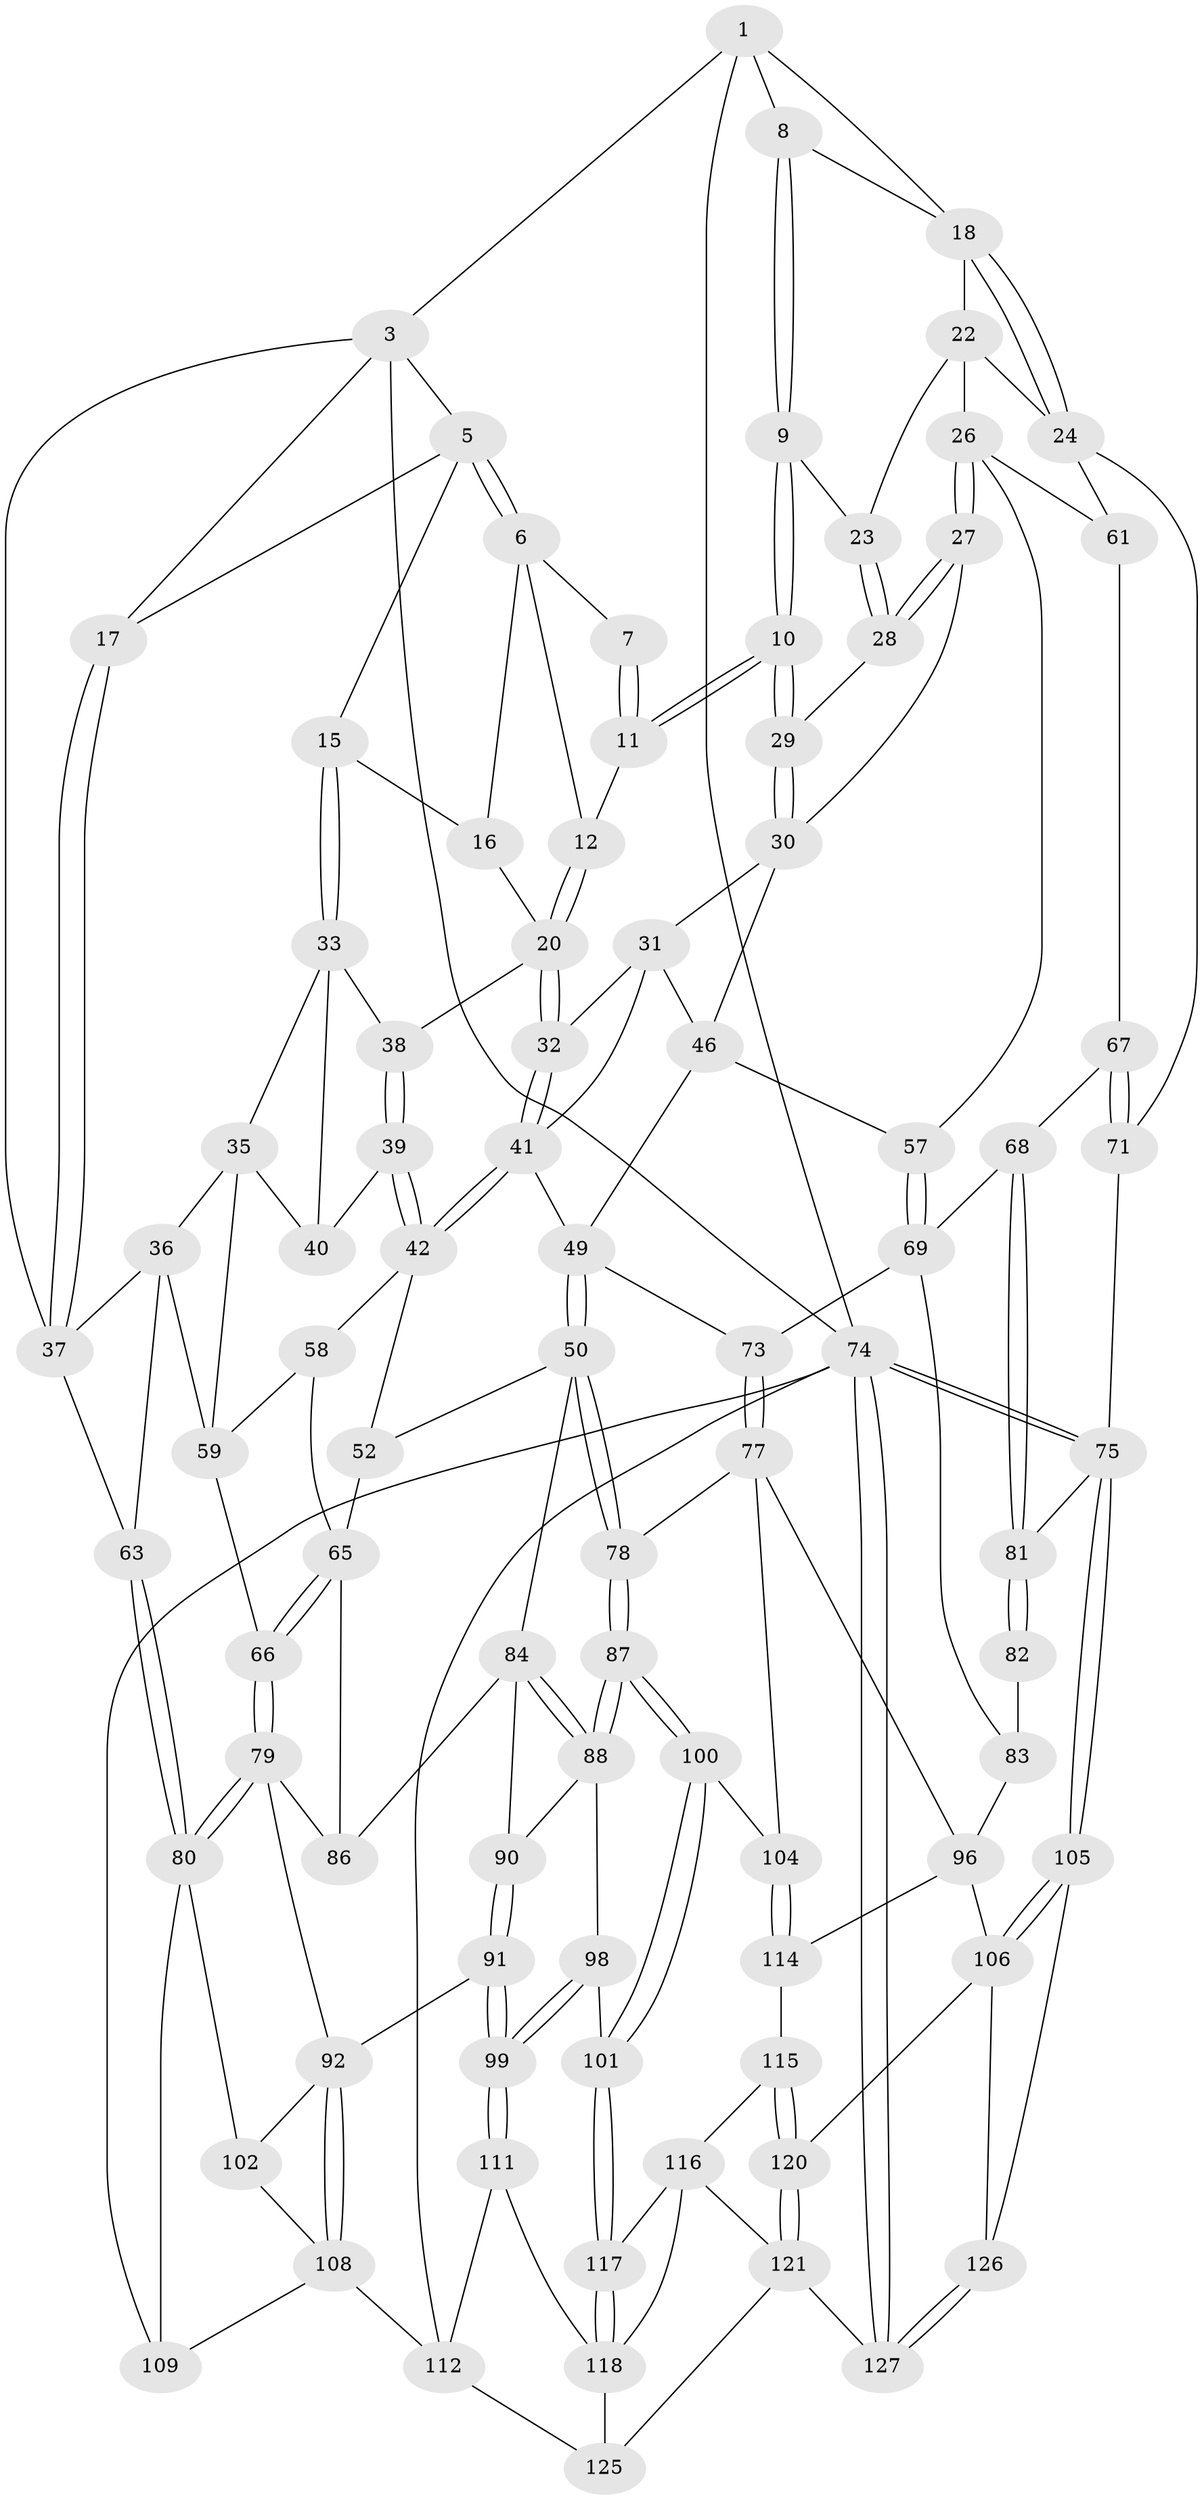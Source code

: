 // Generated by graph-tools (version 1.1) at 2025/52/02/27/25 19:52:42]
// undirected, 89 vertices, 203 edges
graph export_dot {
graph [start="1"]
  node [color=gray90,style=filled];
  1 [pos="+0.8143336717171078+0",super="+2"];
  3 [pos="+0+0",super="+4"];
  5 [pos="+0.2240388509471545+0",super="+14"];
  6 [pos="+0.5163488018232669+0",super="+13"];
  7 [pos="+0.645754552009264+0"];
  8 [pos="+0.7408622716094814+0.11333440135190341"];
  9 [pos="+0.6730740253805709+0.15703273839329446"];
  10 [pos="+0.6726049834470326+0.15723260213724885"];
  11 [pos="+0.6648899199318958+0.15079915106103375"];
  12 [pos="+0.5613800671951762+0.14113345073144648"];
  15 [pos="+0.28209157146588754+0.1061949437309614"];
  16 [pos="+0.44911795443630464+0.11544016969741785"];
  17 [pos="+0.04537685628116321+0.23113638013302615"];
  18 [pos="+1+0",super="+19"];
  20 [pos="+0.5075933069824015+0.18442924076504466",super="+21"];
  22 [pos="+0.8422162891809775+0.15744534112150735",super="+25"];
  23 [pos="+0.8168376077058775+0.17974610221227827"];
  24 [pos="+1+0.15634288707587354",super="+60"];
  26 [pos="+0.8625388405709985+0.32422901584087976",super="+56"];
  27 [pos="+0.7974510816143646+0.28286829743553216"];
  28 [pos="+0.7750199223075341+0.24955825038133125"];
  29 [pos="+0.6827752824963643+0.22454133142218183"];
  30 [pos="+0.6776499620927809+0.23313400187473396",super="+43"];
  31 [pos="+0.5853292558977345+0.28892631314313344",super="+44"];
  32 [pos="+0.5077408859823221+0.19054160984463187"];
  33 [pos="+0.28614715834227894+0.12972824647703735",super="+34"];
  35 [pos="+0.15614125827216613+0.30395115512072673",super="+48"];
  36 [pos="+0.10870218904714167+0.3006938156772627",super="+62"];
  37 [pos="+0.04399227736037949+0.23373146069476275",super="+47"];
  38 [pos="+0.3468724638614054+0.19679279110955183"];
  39 [pos="+0.3846484102577246+0.3124016586632939"];
  40 [pos="+0.33106394389216365+0.31770065720620166"];
  41 [pos="+0.4274242661723877+0.30344735248276045",super="+45"];
  42 [pos="+0.39697078204666497+0.3207950906106811",super="+53"];
  46 [pos="+0.700558074523201+0.37637111849549776",super="+54"];
  49 [pos="+0.543122878047921+0.45147804456136936",super="+55"];
  50 [pos="+0.5148958494052663+0.4748974366671695",super="+51"];
  52 [pos="+0.44057590832800086+0.4598571887154509"];
  57 [pos="+0.81481198225275+0.41149039385921543"];
  58 [pos="+0.25567345894916765+0.4267518728453697"];
  59 [pos="+0.23521072006298874+0.39840153645242593",super="+64"];
  61 [pos="+0.9195295740132888+0.4375526260393288"];
  63 [pos="+0+0.5566016205889041"];
  65 [pos="+0.2558755796265609+0.432719300549056",super="+70"];
  66 [pos="+0.18825576866878432+0.5736102564428983"];
  67 [pos="+0.9211928203962692+0.44132761195986375"];
  68 [pos="+0.926914483334547+0.5165846827585202"];
  69 [pos="+0.8212800587406623+0.5122256240412061",super="+72"];
  71 [pos="+1+0.4911543587131145"];
  73 [pos="+0.7208397793690832+0.5995218216372511"];
  74 [pos="+1+1",super="+110"];
  75 [pos="+1+0.7843586149245246",super="+76"];
  77 [pos="+0.6949192091146333+0.6262149020569237",super="+97"];
  78 [pos="+0.615722031332925+0.6224610449887961"];
  79 [pos="+0.19437672220764635+0.5895013077480608",super="+89"];
  80 [pos="+0+0.5737978386663343",super="+103"];
  81 [pos="+1+0.6338203866275012"];
  82 [pos="+0.9416241767092758+0.6336094361643876"];
  83 [pos="+0.8237310740628735+0.6101414875378072",super="+95"];
  84 [pos="+0.4549752035057198+0.6156519297939655",super="+85"];
  86 [pos="+0.3279635983007795+0.561937395276668"];
  87 [pos="+0.532818980487167+0.6940501281698845"];
  88 [pos="+0.47385143182352024+0.6522788348629781",super="+94"];
  90 [pos="+0.3704033371890272+0.626054857251668"];
  91 [pos="+0.2723722307980967+0.7363172741537899"];
  92 [pos="+0.20527815984544093+0.6767387170369652",super="+93"];
  96 [pos="+0.7782153371905013+0.7957035793178016",super="+107"];
  98 [pos="+0.3868053818805377+0.7038664082566853"];
  99 [pos="+0.29419343389464253+0.7625105403431772"];
  100 [pos="+0.5275939123384368+0.726297560176372"];
  101 [pos="+0.48443481658147647+0.7692921575594608"];
  102 [pos="+0+0.721554577870245"];
  104 [pos="+0.6051549749015133+0.7904579947168648"];
  105 [pos="+0.9954347821688815+0.832691036602948"];
  106 [pos="+0.7849753673148898+0.8105262505720879",super="+123"];
  108 [pos="+0.12820817964282474+0.8697998329513704",super="+113"];
  109 [pos="+0+1"];
  111 [pos="+0.3194033106189657+0.8611268157848834"];
  112 [pos="+0.1795229571472099+0.9030015880771322",super="+128"];
  114 [pos="+0.610277066447574+0.8042497084079199"];
  115 [pos="+0.6095901236006718+0.8115782969412616"];
  116 [pos="+0.5934813373339467+0.8243997920078912",super="+122"];
  117 [pos="+0.459139331425458+0.8231719171254733"];
  118 [pos="+0.45224531108968635+0.8359312123817192",super="+119"];
  120 [pos="+0.656422728843265+0.9072801207859736"];
  121 [pos="+0.567655633825644+0.981082313861797",super="+124"];
  125 [pos="+0.3996167314233841+1"];
  126 [pos="+0.7994084875630282+1"];
  127 [pos="+0.7932382198782204+1"];
  1 -- 8;
  1 -- 18;
  1 -- 3;
  1 -- 74;
  3 -- 74;
  3 -- 37;
  3 -- 17;
  3 -- 5;
  5 -- 6;
  5 -- 6;
  5 -- 17;
  5 -- 15;
  6 -- 7;
  6 -- 16;
  6 -- 12;
  7 -- 11;
  7 -- 11;
  8 -- 9;
  8 -- 9;
  8 -- 18;
  9 -- 10;
  9 -- 10;
  9 -- 23;
  10 -- 11;
  10 -- 11;
  10 -- 29;
  10 -- 29;
  11 -- 12;
  12 -- 20;
  12 -- 20;
  15 -- 16;
  15 -- 33;
  15 -- 33;
  16 -- 20;
  17 -- 37;
  17 -- 37;
  18 -- 24;
  18 -- 24;
  18 -- 22;
  20 -- 32;
  20 -- 32;
  20 -- 38;
  22 -- 23;
  22 -- 24;
  22 -- 26;
  23 -- 28;
  23 -- 28;
  24 -- 61;
  24 -- 71;
  26 -- 27;
  26 -- 27;
  26 -- 57;
  26 -- 61;
  27 -- 28;
  27 -- 28;
  27 -- 30;
  28 -- 29;
  29 -- 30;
  29 -- 30;
  30 -- 31;
  30 -- 46;
  31 -- 32;
  31 -- 41;
  31 -- 46;
  32 -- 41;
  32 -- 41;
  33 -- 38;
  33 -- 40;
  33 -- 35;
  35 -- 36;
  35 -- 40;
  35 -- 59;
  36 -- 37;
  36 -- 59;
  36 -- 63;
  37 -- 63;
  38 -- 39;
  38 -- 39;
  39 -- 40;
  39 -- 42;
  39 -- 42;
  41 -- 42;
  41 -- 42;
  41 -- 49;
  42 -- 52;
  42 -- 58;
  46 -- 57;
  46 -- 49;
  49 -- 50;
  49 -- 50;
  49 -- 73;
  50 -- 78;
  50 -- 78;
  50 -- 52;
  50 -- 84;
  52 -- 65;
  57 -- 69;
  57 -- 69;
  58 -- 59;
  58 -- 65;
  59 -- 66;
  61 -- 67;
  63 -- 80;
  63 -- 80;
  65 -- 66;
  65 -- 66;
  65 -- 86;
  66 -- 79;
  66 -- 79;
  67 -- 68;
  67 -- 71;
  67 -- 71;
  68 -- 69;
  68 -- 81;
  68 -- 81;
  69 -- 73;
  69 -- 83;
  71 -- 75;
  73 -- 77;
  73 -- 77;
  74 -- 75;
  74 -- 75;
  74 -- 127;
  74 -- 127;
  74 -- 109;
  74 -- 112;
  75 -- 105;
  75 -- 105;
  75 -- 81;
  77 -- 78;
  77 -- 96;
  77 -- 104;
  78 -- 87;
  78 -- 87;
  79 -- 80;
  79 -- 80;
  79 -- 92;
  79 -- 86;
  80 -- 109;
  80 -- 102;
  81 -- 82;
  81 -- 82;
  82 -- 83 [weight=2];
  83 -- 96;
  84 -- 88;
  84 -- 88;
  84 -- 90;
  84 -- 86;
  87 -- 88;
  87 -- 88;
  87 -- 100;
  87 -- 100;
  88 -- 90;
  88 -- 98;
  90 -- 91;
  90 -- 91;
  91 -- 92;
  91 -- 99;
  91 -- 99;
  92 -- 108;
  92 -- 108;
  92 -- 102;
  96 -- 106;
  96 -- 114;
  98 -- 99;
  98 -- 99;
  98 -- 101;
  99 -- 111;
  99 -- 111;
  100 -- 101;
  100 -- 101;
  100 -- 104;
  101 -- 117;
  101 -- 117;
  102 -- 108;
  104 -- 114;
  104 -- 114;
  105 -- 106;
  105 -- 106;
  105 -- 126;
  106 -- 120;
  106 -- 126;
  108 -- 112;
  108 -- 109;
  111 -- 112;
  111 -- 118;
  112 -- 125;
  114 -- 115;
  115 -- 116;
  115 -- 120;
  115 -- 120;
  116 -- 117;
  116 -- 121;
  116 -- 118;
  117 -- 118;
  117 -- 118;
  118 -- 125;
  120 -- 121;
  120 -- 121;
  121 -- 125;
  121 -- 127;
  126 -- 127;
  126 -- 127;
}
